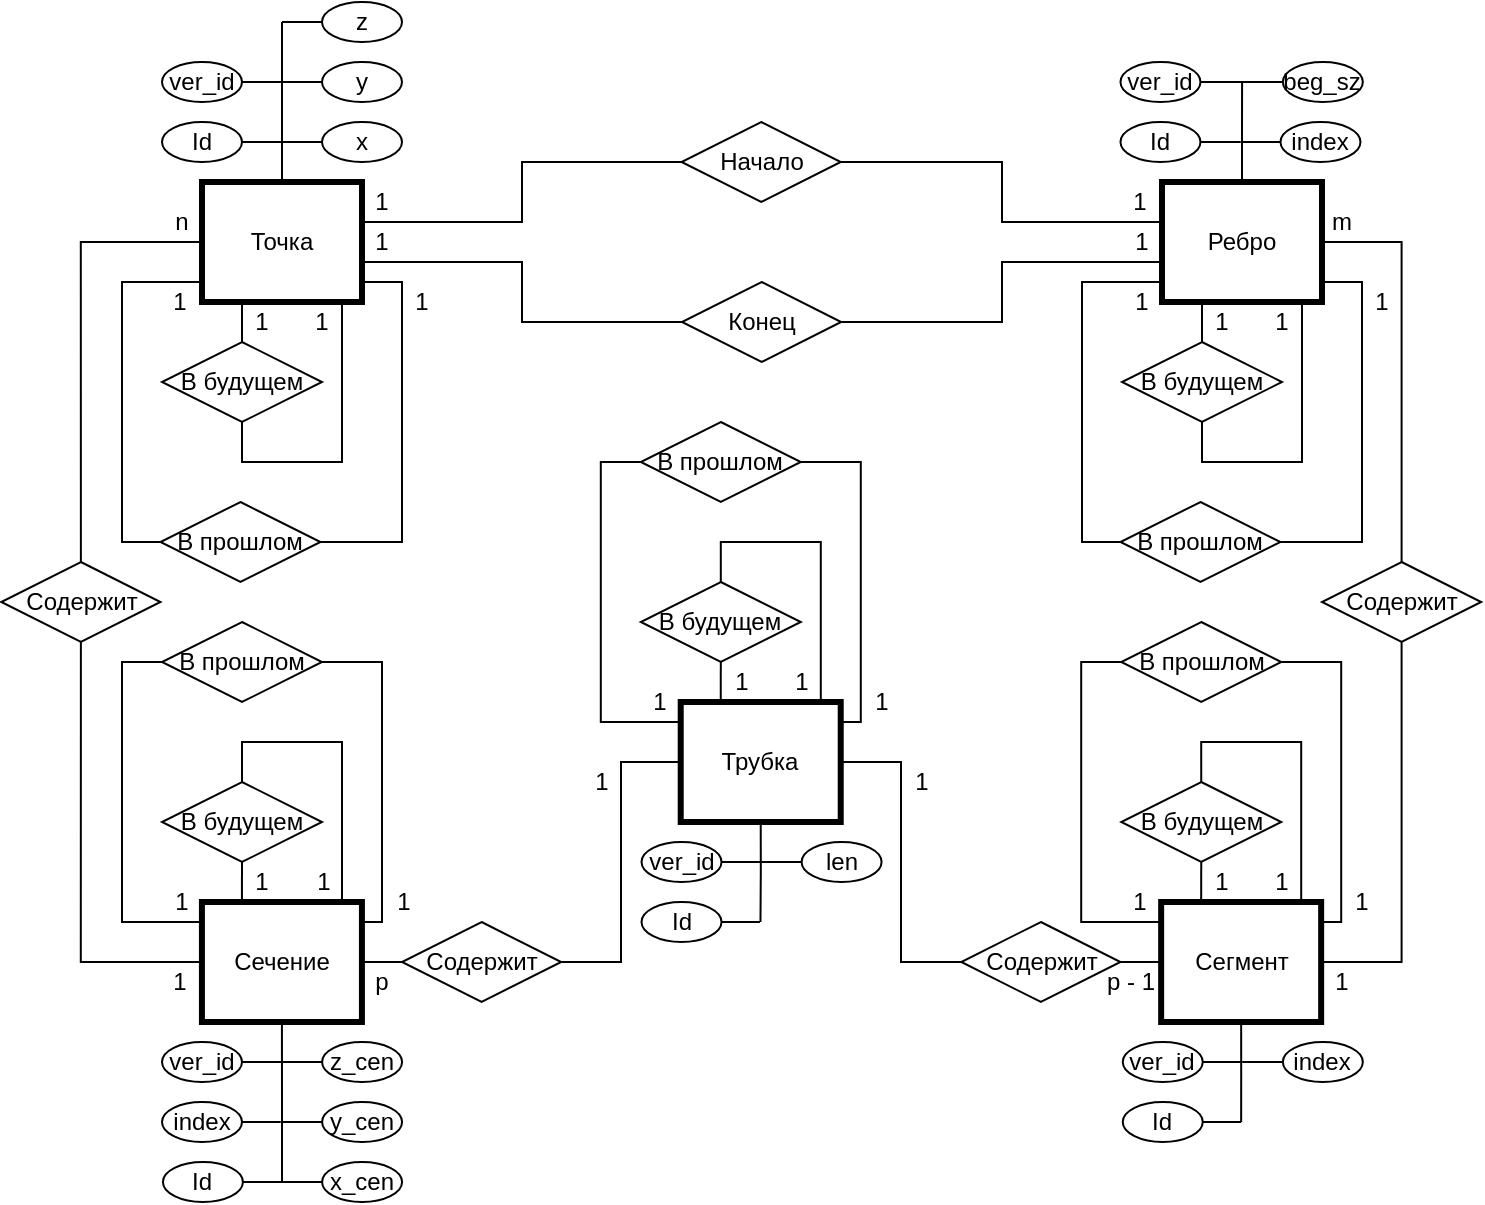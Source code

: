 <mxfile version="26.2.2">
  <diagram name="Страница — 1" id="y0ER_Tr1oXZwHe2rYPF_">
    <mxGraphModel dx="225" dy="169" grid="1" gridSize="10" guides="1" tooltips="1" connect="1" arrows="1" fold="1" page="1" pageScale="1" pageWidth="827" pageHeight="1169" math="0" shadow="0">
      <root>
        <mxCell id="0" />
        <mxCell id="1" parent="0" />
        <mxCell id="PB9eRc3K2WVdu8bXLjVY-24" style="edgeStyle=orthogonalEdgeStyle;rounded=0;orthogonalLoop=1;jettySize=auto;html=1;exitX=0.25;exitY=1;exitDx=0;exitDy=0;entryX=0.5;entryY=0;entryDx=0;entryDy=0;endArrow=none;startFill=0;" parent="1" source="huuZUkolGfKJN9umVDMc-1" target="PB9eRc3K2WVdu8bXLjVY-16" edge="1">
          <mxGeometry relative="1" as="geometry" />
        </mxCell>
        <mxCell id="PB9eRc3K2WVdu8bXLjVY-202" style="edgeStyle=orthogonalEdgeStyle;rounded=0;orthogonalLoop=1;jettySize=auto;html=1;exitX=0;exitY=0.5;exitDx=0;exitDy=0;entryX=0.5;entryY=0;entryDx=0;entryDy=0;endArrow=none;startFill=0;" parent="1" source="huuZUkolGfKJN9umVDMc-1" target="PB9eRc3K2WVdu8bXLjVY-200" edge="1">
          <mxGeometry relative="1" as="geometry" />
        </mxCell>
        <mxCell id="huuZUkolGfKJN9umVDMc-1" value="Точка" style="rounded=0;whiteSpace=wrap;html=1;strokeWidth=3;" parent="1" vertex="1">
          <mxGeometry x="160" y="280" width="80" height="60" as="geometry" />
        </mxCell>
        <mxCell id="PB9eRc3K2WVdu8bXLjVY-12" style="edgeStyle=orthogonalEdgeStyle;rounded=0;orthogonalLoop=1;jettySize=auto;html=1;exitX=1;exitY=0.5;exitDx=0;exitDy=0;endArrow=none;startFill=0;" parent="1" source="huuZUkolGfKJN9umVDMc-6" edge="1">
          <mxGeometry relative="1" as="geometry">
            <mxPoint x="200" y="260.13" as="targetPoint" />
          </mxGeometry>
        </mxCell>
        <mxCell id="huuZUkolGfKJN9umVDMc-6" value="Id" style="ellipse;whiteSpace=wrap;html=1;" parent="1" vertex="1">
          <mxGeometry x="140" y="250" width="40" height="20" as="geometry" />
        </mxCell>
        <mxCell id="PB9eRc3K2WVdu8bXLjVY-9" style="edgeStyle=orthogonalEdgeStyle;rounded=0;orthogonalLoop=1;jettySize=auto;html=1;exitX=0;exitY=0.5;exitDx=0;exitDy=0;endArrow=none;startFill=0;" parent="1" source="PB9eRc3K2WVdu8bXLjVY-1" edge="1">
          <mxGeometry relative="1" as="geometry">
            <mxPoint x="200" y="200.13" as="targetPoint" />
          </mxGeometry>
        </mxCell>
        <mxCell id="PB9eRc3K2WVdu8bXLjVY-1" value="z" style="ellipse;whiteSpace=wrap;html=1;" parent="1" vertex="1">
          <mxGeometry x="220" y="190" width="40" height="20" as="geometry" />
        </mxCell>
        <mxCell id="PB9eRc3K2WVdu8bXLjVY-10" style="edgeStyle=orthogonalEdgeStyle;rounded=0;orthogonalLoop=1;jettySize=auto;html=1;exitX=0;exitY=0.5;exitDx=0;exitDy=0;endArrow=none;startFill=0;" parent="1" source="PB9eRc3K2WVdu8bXLjVY-2" edge="1">
          <mxGeometry relative="1" as="geometry">
            <mxPoint x="200" y="230.13" as="targetPoint" />
          </mxGeometry>
        </mxCell>
        <mxCell id="PB9eRc3K2WVdu8bXLjVY-2" value="y" style="ellipse;whiteSpace=wrap;html=1;" parent="1" vertex="1">
          <mxGeometry x="220" y="220" width="40" height="20" as="geometry" />
        </mxCell>
        <mxCell id="PB9eRc3K2WVdu8bXLjVY-11" style="edgeStyle=orthogonalEdgeStyle;rounded=0;orthogonalLoop=1;jettySize=auto;html=1;exitX=0;exitY=0.5;exitDx=0;exitDy=0;endArrow=none;startFill=0;" parent="1" source="PB9eRc3K2WVdu8bXLjVY-3" edge="1">
          <mxGeometry relative="1" as="geometry">
            <mxPoint x="200" y="260.13" as="targetPoint" />
          </mxGeometry>
        </mxCell>
        <mxCell id="PB9eRc3K2WVdu8bXLjVY-3" value="x" style="ellipse;whiteSpace=wrap;html=1;" parent="1" vertex="1">
          <mxGeometry x="220" y="250" width="40" height="20" as="geometry" />
        </mxCell>
        <mxCell id="PB9eRc3K2WVdu8bXLjVY-13" style="edgeStyle=orthogonalEdgeStyle;rounded=0;orthogonalLoop=1;jettySize=auto;html=1;exitX=1;exitY=0.5;exitDx=0;exitDy=0;endArrow=none;startFill=0;" parent="1" source="PB9eRc3K2WVdu8bXLjVY-7" edge="1">
          <mxGeometry relative="1" as="geometry">
            <mxPoint x="200" y="230.13" as="targetPoint" />
          </mxGeometry>
        </mxCell>
        <mxCell id="PB9eRc3K2WVdu8bXLjVY-7" value="ver_id" style="ellipse;whiteSpace=wrap;html=1;" parent="1" vertex="1">
          <mxGeometry x="140" y="220" width="40" height="20" as="geometry" />
        </mxCell>
        <mxCell id="PB9eRc3K2WVdu8bXLjVY-8" value="" style="endArrow=none;html=1;rounded=0;exitX=0.5;exitY=0;exitDx=0;exitDy=0;" parent="1" source="huuZUkolGfKJN9umVDMc-1" edge="1">
          <mxGeometry width="50" height="50" relative="1" as="geometry">
            <mxPoint x="250" y="300" as="sourcePoint" />
            <mxPoint x="200" y="200" as="targetPoint" />
          </mxGeometry>
        </mxCell>
        <mxCell id="PB9eRc3K2WVdu8bXLjVY-16" value="В будущем" style="rhombus;whiteSpace=wrap;html=1;" parent="1" vertex="1">
          <mxGeometry x="140" y="360" width="80" height="40" as="geometry" />
        </mxCell>
        <mxCell id="PB9eRc3K2WVdu8bXLjVY-25" style="edgeStyle=orthogonalEdgeStyle;rounded=0;orthogonalLoop=1;jettySize=auto;html=1;exitX=0.5;exitY=1;exitDx=0;exitDy=0;endArrow=none;startFill=0;" parent="1" source="PB9eRc3K2WVdu8bXLjVY-16" edge="1">
          <mxGeometry relative="1" as="geometry">
            <mxPoint x="230" y="340" as="targetPoint" />
            <Array as="points">
              <mxPoint x="180" y="420" />
              <mxPoint x="230" y="420" />
              <mxPoint x="230" y="340" />
              <mxPoint x="229" y="340" />
            </Array>
          </mxGeometry>
        </mxCell>
        <mxCell id="PB9eRc3K2WVdu8bXLjVY-45" style="edgeStyle=orthogonalEdgeStyle;rounded=0;orthogonalLoop=1;jettySize=auto;html=1;exitX=0;exitY=0.5;exitDx=0;exitDy=0;entryX=0;entryY=0.75;entryDx=0;entryDy=0;endArrow=none;startFill=0;" parent="1" source="PB9eRc3K2WVdu8bXLjVY-41" target="huuZUkolGfKJN9umVDMc-1" edge="1">
          <mxGeometry relative="1" as="geometry">
            <Array as="points">
              <mxPoint x="120" y="460" />
              <mxPoint x="120" y="330" />
              <mxPoint x="160" y="330" />
            </Array>
          </mxGeometry>
        </mxCell>
        <mxCell id="PB9eRc3K2WVdu8bXLjVY-46" style="edgeStyle=orthogonalEdgeStyle;rounded=0;orthogonalLoop=1;jettySize=auto;html=1;exitX=1;exitY=0.5;exitDx=0;exitDy=0;entryX=1;entryY=0.75;entryDx=0;entryDy=0;endArrow=none;startFill=0;" parent="1" source="PB9eRc3K2WVdu8bXLjVY-41" target="huuZUkolGfKJN9umVDMc-1" edge="1">
          <mxGeometry relative="1" as="geometry">
            <Array as="points">
              <mxPoint x="260" y="460" />
              <mxPoint x="260" y="330" />
              <mxPoint x="240" y="330" />
            </Array>
          </mxGeometry>
        </mxCell>
        <mxCell id="PB9eRc3K2WVdu8bXLjVY-41" value="В прошлом" style="rhombus;whiteSpace=wrap;html=1;" parent="1" vertex="1">
          <mxGeometry x="139.24" y="440" width="80" height="40" as="geometry" />
        </mxCell>
        <mxCell id="PB9eRc3K2WVdu8bXLjVY-126" style="edgeStyle=orthogonalEdgeStyle;rounded=0;orthogonalLoop=1;jettySize=auto;html=1;exitX=0.25;exitY=1;exitDx=0;exitDy=0;entryX=0.5;entryY=0;entryDx=0;entryDy=0;endArrow=none;startFill=0;" parent="1" source="PB9eRc3K2WVdu8bXLjVY-127" target="PB9eRc3K2WVdu8bXLjVY-128" edge="1">
          <mxGeometry relative="1" as="geometry" />
        </mxCell>
        <mxCell id="PB9eRc3K2WVdu8bXLjVY-198" style="edgeStyle=orthogonalEdgeStyle;rounded=0;orthogonalLoop=1;jettySize=auto;html=1;exitX=1;exitY=0.5;exitDx=0;exitDy=0;entryX=0.5;entryY=0;entryDx=0;entryDy=0;endArrow=none;startFill=0;" parent="1" source="PB9eRc3K2WVdu8bXLjVY-127" target="PB9eRc3K2WVdu8bXLjVY-197" edge="1">
          <mxGeometry relative="1" as="geometry" />
        </mxCell>
        <mxCell id="PB9eRc3K2WVdu8bXLjVY-320" style="edgeStyle=orthogonalEdgeStyle;rounded=0;orthogonalLoop=1;jettySize=auto;html=1;exitX=0.5;exitY=0;exitDx=0;exitDy=0;endArrow=none;startFill=0;" parent="1" source="PB9eRc3K2WVdu8bXLjVY-127" edge="1">
          <mxGeometry relative="1" as="geometry">
            <mxPoint x="680.042" y="230" as="targetPoint" />
          </mxGeometry>
        </mxCell>
        <mxCell id="PB9eRc3K2WVdu8bXLjVY-127" value="Ребро" style="rounded=0;whiteSpace=wrap;html=1;strokeWidth=3;" parent="1" vertex="1">
          <mxGeometry x="640" y="280" width="80" height="60" as="geometry" />
        </mxCell>
        <mxCell id="PB9eRc3K2WVdu8bXLjVY-128" value="В будущем" style="rhombus;whiteSpace=wrap;html=1;" parent="1" vertex="1">
          <mxGeometry x="620" y="360" width="80" height="40" as="geometry" />
        </mxCell>
        <mxCell id="PB9eRc3K2WVdu8bXLjVY-129" style="edgeStyle=orthogonalEdgeStyle;rounded=0;orthogonalLoop=1;jettySize=auto;html=1;exitX=0.5;exitY=1;exitDx=0;exitDy=0;endArrow=none;startFill=0;" parent="1" source="PB9eRc3K2WVdu8bXLjVY-128" edge="1">
          <mxGeometry relative="1" as="geometry">
            <mxPoint x="710" y="340" as="targetPoint" />
            <Array as="points">
              <mxPoint x="660" y="420" />
              <mxPoint x="710" y="420" />
              <mxPoint x="710" y="340" />
              <mxPoint x="709" y="340" />
            </Array>
          </mxGeometry>
        </mxCell>
        <mxCell id="PB9eRc3K2WVdu8bXLjVY-130" style="edgeStyle=orthogonalEdgeStyle;rounded=0;orthogonalLoop=1;jettySize=auto;html=1;exitX=0;exitY=0.5;exitDx=0;exitDy=0;entryX=0;entryY=0.75;entryDx=0;entryDy=0;endArrow=none;startFill=0;" parent="1" source="PB9eRc3K2WVdu8bXLjVY-132" target="PB9eRc3K2WVdu8bXLjVY-127" edge="1">
          <mxGeometry relative="1" as="geometry">
            <Array as="points">
              <mxPoint x="600" y="460" />
              <mxPoint x="600" y="330" />
              <mxPoint x="640" y="330" />
            </Array>
          </mxGeometry>
        </mxCell>
        <mxCell id="PB9eRc3K2WVdu8bXLjVY-131" style="edgeStyle=orthogonalEdgeStyle;rounded=0;orthogonalLoop=1;jettySize=auto;html=1;exitX=1;exitY=0.5;exitDx=0;exitDy=0;entryX=1;entryY=0.75;entryDx=0;entryDy=0;endArrow=none;startFill=0;" parent="1" source="PB9eRc3K2WVdu8bXLjVY-132" target="PB9eRc3K2WVdu8bXLjVY-127" edge="1">
          <mxGeometry relative="1" as="geometry">
            <Array as="points">
              <mxPoint x="740" y="460" />
              <mxPoint x="740" y="330" />
              <mxPoint x="720" y="330" />
            </Array>
          </mxGeometry>
        </mxCell>
        <mxCell id="PB9eRc3K2WVdu8bXLjVY-132" value="В прошлом" style="rhombus;whiteSpace=wrap;html=1;" parent="1" vertex="1">
          <mxGeometry x="619.24" y="440" width="80" height="40" as="geometry" />
        </mxCell>
        <mxCell id="PB9eRc3K2WVdu8bXLjVY-133" value="Начало" style="rhombus;whiteSpace=wrap;html=1;" parent="1" vertex="1">
          <mxGeometry x="399.78" y="250" width="79.6" height="40" as="geometry" />
        </mxCell>
        <mxCell id="PB9eRc3K2WVdu8bXLjVY-191" style="edgeStyle=orthogonalEdgeStyle;rounded=0;orthogonalLoop=1;jettySize=auto;html=1;exitX=1;exitY=0.5;exitDx=0;exitDy=0;entryX=0;entryY=0.5;entryDx=0;entryDy=0;endArrow=none;startFill=0;" parent="1" source="PB9eRc3K2WVdu8bXLjVY-142" target="PB9eRc3K2WVdu8bXLjVY-189" edge="1">
          <mxGeometry relative="1" as="geometry" />
        </mxCell>
        <mxCell id="PB9eRc3K2WVdu8bXLjVY-201" style="edgeStyle=orthogonalEdgeStyle;rounded=0;orthogonalLoop=1;jettySize=auto;html=1;exitX=0;exitY=0.5;exitDx=0;exitDy=0;entryX=0.5;entryY=1;entryDx=0;entryDy=0;endArrow=none;startFill=0;" parent="1" source="PB9eRc3K2WVdu8bXLjVY-142" target="PB9eRc3K2WVdu8bXLjVY-200" edge="1">
          <mxGeometry relative="1" as="geometry" />
        </mxCell>
        <mxCell id="PB9eRc3K2WVdu8bXLjVY-247" style="edgeStyle=orthogonalEdgeStyle;rounded=0;orthogonalLoop=1;jettySize=auto;html=1;exitX=0.5;exitY=1;exitDx=0;exitDy=0;endArrow=none;startFill=0;" parent="1" source="PB9eRc3K2WVdu8bXLjVY-142" edge="1">
          <mxGeometry relative="1" as="geometry">
            <mxPoint x="200" y="780" as="targetPoint" />
          </mxGeometry>
        </mxCell>
        <mxCell id="PB9eRc3K2WVdu8bXLjVY-142" value="Сечение" style="rounded=0;whiteSpace=wrap;html=1;strokeWidth=3;" parent="1" vertex="1">
          <mxGeometry x="159.96" y="640" width="80" height="60" as="geometry" />
        </mxCell>
        <mxCell id="PB9eRc3K2WVdu8bXLjVY-167" style="edgeStyle=orthogonalEdgeStyle;rounded=0;orthogonalLoop=1;jettySize=auto;html=1;exitX=0.5;exitY=1;exitDx=0;exitDy=0;entryX=0.25;entryY=0;entryDx=0;entryDy=0;endArrow=none;startFill=0;" parent="1" source="PB9eRc3K2WVdu8bXLjVY-143" target="PB9eRc3K2WVdu8bXLjVY-142" edge="1">
          <mxGeometry relative="1" as="geometry" />
        </mxCell>
        <mxCell id="PB9eRc3K2WVdu8bXLjVY-143" value="В будущем" style="rhombus;whiteSpace=wrap;html=1;" parent="1" vertex="1">
          <mxGeometry x="140" y="580" width="80" height="40" as="geometry" />
        </mxCell>
        <mxCell id="PB9eRc3K2WVdu8bXLjVY-170" style="edgeStyle=orthogonalEdgeStyle;rounded=0;orthogonalLoop=1;jettySize=auto;html=1;exitX=1;exitY=0.5;exitDx=0;exitDy=0;endArrow=none;startFill=0;" parent="1" source="PB9eRc3K2WVdu8bXLjVY-147" edge="1">
          <mxGeometry relative="1" as="geometry">
            <mxPoint x="240" y="650" as="targetPoint" />
            <Array as="points">
              <mxPoint x="250" y="520" />
              <mxPoint x="250" y="650" />
            </Array>
          </mxGeometry>
        </mxCell>
        <mxCell id="PB9eRc3K2WVdu8bXLjVY-147" value="В прошлом" style="rhombus;whiteSpace=wrap;html=1;" parent="1" vertex="1">
          <mxGeometry x="140.0" y="500" width="80" height="40" as="geometry" />
        </mxCell>
        <mxCell id="PB9eRc3K2WVdu8bXLjVY-168" style="edgeStyle=orthogonalEdgeStyle;rounded=0;orthogonalLoop=1;jettySize=auto;html=1;exitX=0.5;exitY=0;exitDx=0;exitDy=0;entryX=0.893;entryY=-0.004;entryDx=0;entryDy=0;entryPerimeter=0;endArrow=none;startFill=0;" parent="1" source="PB9eRc3K2WVdu8bXLjVY-143" target="PB9eRc3K2WVdu8bXLjVY-142" edge="1">
          <mxGeometry relative="1" as="geometry">
            <Array as="points">
              <mxPoint x="180" y="560" />
              <mxPoint x="230" y="560" />
              <mxPoint x="230" y="640" />
              <mxPoint x="231" y="640" />
            </Array>
          </mxGeometry>
        </mxCell>
        <mxCell id="PB9eRc3K2WVdu8bXLjVY-169" style="edgeStyle=orthogonalEdgeStyle;rounded=0;orthogonalLoop=1;jettySize=auto;html=1;exitX=0;exitY=0.5;exitDx=0;exitDy=0;entryX=-0.006;entryY=0.137;entryDx=0;entryDy=0;entryPerimeter=0;endArrow=none;startFill=0;" parent="1" source="PB9eRc3K2WVdu8bXLjVY-147" target="PB9eRc3K2WVdu8bXLjVY-142" edge="1">
          <mxGeometry relative="1" as="geometry">
            <Array as="points">
              <mxPoint x="120" y="520" />
              <mxPoint x="120" y="650" />
              <mxPoint x="159" y="650" />
            </Array>
          </mxGeometry>
        </mxCell>
        <mxCell id="PB9eRc3K2WVdu8bXLjVY-193" style="edgeStyle=orthogonalEdgeStyle;rounded=0;orthogonalLoop=1;jettySize=auto;html=1;exitX=1;exitY=0.5;exitDx=0;exitDy=0;entryX=0;entryY=0.5;entryDx=0;entryDy=0;endArrow=none;startFill=0;" parent="1" source="PB9eRc3K2WVdu8bXLjVY-172" target="PB9eRc3K2WVdu8bXLjVY-190" edge="1">
          <mxGeometry relative="1" as="geometry" />
        </mxCell>
        <mxCell id="PB9eRc3K2WVdu8bXLjVY-317" style="edgeStyle=orthogonalEdgeStyle;rounded=0;orthogonalLoop=1;jettySize=auto;html=1;exitX=0.5;exitY=1;exitDx=0;exitDy=0;endArrow=none;startFill=0;" parent="1" source="PB9eRc3K2WVdu8bXLjVY-172" edge="1">
          <mxGeometry relative="1" as="geometry">
            <mxPoint x="439.241" y="650.0" as="targetPoint" />
          </mxGeometry>
        </mxCell>
        <mxCell id="PB9eRc3K2WVdu8bXLjVY-172" value="Трубка" style="rounded=0;whiteSpace=wrap;html=1;strokeWidth=3;" parent="1" vertex="1">
          <mxGeometry x="399.36" y="540" width="80" height="60" as="geometry" />
        </mxCell>
        <mxCell id="PB9eRc3K2WVdu8bXLjVY-173" style="edgeStyle=orthogonalEdgeStyle;rounded=0;orthogonalLoop=1;jettySize=auto;html=1;exitX=0.5;exitY=1;exitDx=0;exitDy=0;entryX=0.25;entryY=0;entryDx=0;entryDy=0;endArrow=none;startFill=0;" parent="1" source="PB9eRc3K2WVdu8bXLjVY-174" target="PB9eRc3K2WVdu8bXLjVY-172" edge="1">
          <mxGeometry relative="1" as="geometry" />
        </mxCell>
        <mxCell id="PB9eRc3K2WVdu8bXLjVY-174" value="В будущем" style="rhombus;whiteSpace=wrap;html=1;" parent="1" vertex="1">
          <mxGeometry x="379.4" y="480" width="80" height="40" as="geometry" />
        </mxCell>
        <mxCell id="PB9eRc3K2WVdu8bXLjVY-175" style="edgeStyle=orthogonalEdgeStyle;rounded=0;orthogonalLoop=1;jettySize=auto;html=1;exitX=1;exitY=0.5;exitDx=0;exitDy=0;endArrow=none;startFill=0;" parent="1" source="PB9eRc3K2WVdu8bXLjVY-176" edge="1">
          <mxGeometry relative="1" as="geometry">
            <mxPoint x="479.4" y="550" as="targetPoint" />
            <Array as="points">
              <mxPoint x="489.4" y="420" />
              <mxPoint x="489.4" y="550" />
            </Array>
          </mxGeometry>
        </mxCell>
        <mxCell id="PB9eRc3K2WVdu8bXLjVY-176" value="В прошлом" style="rhombus;whiteSpace=wrap;html=1;" parent="1" vertex="1">
          <mxGeometry x="379.4" y="400" width="80" height="40" as="geometry" />
        </mxCell>
        <mxCell id="PB9eRc3K2WVdu8bXLjVY-177" style="edgeStyle=orthogonalEdgeStyle;rounded=0;orthogonalLoop=1;jettySize=auto;html=1;exitX=0.5;exitY=0;exitDx=0;exitDy=0;entryX=0.893;entryY=-0.004;entryDx=0;entryDy=0;entryPerimeter=0;endArrow=none;startFill=0;" parent="1" source="PB9eRc3K2WVdu8bXLjVY-174" target="PB9eRc3K2WVdu8bXLjVY-172" edge="1">
          <mxGeometry relative="1" as="geometry">
            <Array as="points">
              <mxPoint x="419.4" y="460" />
              <mxPoint x="469.4" y="460" />
              <mxPoint x="469.4" y="540" />
              <mxPoint x="470.4" y="540" />
            </Array>
          </mxGeometry>
        </mxCell>
        <mxCell id="PB9eRc3K2WVdu8bXLjVY-178" style="edgeStyle=orthogonalEdgeStyle;rounded=0;orthogonalLoop=1;jettySize=auto;html=1;exitX=0;exitY=0.5;exitDx=0;exitDy=0;entryX=-0.006;entryY=0.137;entryDx=0;entryDy=0;entryPerimeter=0;endArrow=none;startFill=0;" parent="1" source="PB9eRc3K2WVdu8bXLjVY-176" target="PB9eRc3K2WVdu8bXLjVY-172" edge="1">
          <mxGeometry relative="1" as="geometry">
            <Array as="points">
              <mxPoint x="359.4" y="420" />
              <mxPoint x="359.4" y="550" />
              <mxPoint x="398.4" y="550" />
            </Array>
          </mxGeometry>
        </mxCell>
        <mxCell id="PB9eRc3K2WVdu8bXLjVY-316" style="edgeStyle=orthogonalEdgeStyle;rounded=0;orthogonalLoop=1;jettySize=auto;html=1;exitX=0.5;exitY=1;exitDx=0;exitDy=0;endArrow=none;startFill=0;" parent="1" source="PB9eRc3K2WVdu8bXLjVY-179" edge="1">
          <mxGeometry relative="1" as="geometry">
            <mxPoint x="679.571" y="750" as="targetPoint" />
          </mxGeometry>
        </mxCell>
        <mxCell id="PB9eRc3K2WVdu8bXLjVY-179" value="Сегмент" style="rounded=0;whiteSpace=wrap;html=1;strokeWidth=3;" parent="1" vertex="1">
          <mxGeometry x="639.58" y="640" width="80" height="60" as="geometry" />
        </mxCell>
        <mxCell id="PB9eRc3K2WVdu8bXLjVY-180" style="edgeStyle=orthogonalEdgeStyle;rounded=0;orthogonalLoop=1;jettySize=auto;html=1;exitX=0.5;exitY=1;exitDx=0;exitDy=0;entryX=0.25;entryY=0;entryDx=0;entryDy=0;endArrow=none;startFill=0;" parent="1" source="PB9eRc3K2WVdu8bXLjVY-181" target="PB9eRc3K2WVdu8bXLjVY-179" edge="1">
          <mxGeometry relative="1" as="geometry" />
        </mxCell>
        <mxCell id="PB9eRc3K2WVdu8bXLjVY-181" value="В будущем" style="rhombus;whiteSpace=wrap;html=1;" parent="1" vertex="1">
          <mxGeometry x="619.62" y="580" width="80" height="40" as="geometry" />
        </mxCell>
        <mxCell id="PB9eRc3K2WVdu8bXLjVY-182" style="edgeStyle=orthogonalEdgeStyle;rounded=0;orthogonalLoop=1;jettySize=auto;html=1;exitX=1;exitY=0.5;exitDx=0;exitDy=0;endArrow=none;startFill=0;" parent="1" source="PB9eRc3K2WVdu8bXLjVY-183" edge="1">
          <mxGeometry relative="1" as="geometry">
            <mxPoint x="719.62" y="650" as="targetPoint" />
            <Array as="points">
              <mxPoint x="729.62" y="520" />
              <mxPoint x="729.62" y="650" />
            </Array>
          </mxGeometry>
        </mxCell>
        <mxCell id="PB9eRc3K2WVdu8bXLjVY-183" value="В прошлом" style="rhombus;whiteSpace=wrap;html=1;" parent="1" vertex="1">
          <mxGeometry x="619.62" y="500" width="80" height="40" as="geometry" />
        </mxCell>
        <mxCell id="PB9eRc3K2WVdu8bXLjVY-184" style="edgeStyle=orthogonalEdgeStyle;rounded=0;orthogonalLoop=1;jettySize=auto;html=1;exitX=0.5;exitY=0;exitDx=0;exitDy=0;entryX=0.893;entryY=-0.004;entryDx=0;entryDy=0;entryPerimeter=0;endArrow=none;startFill=0;" parent="1" source="PB9eRc3K2WVdu8bXLjVY-181" target="PB9eRc3K2WVdu8bXLjVY-179" edge="1">
          <mxGeometry relative="1" as="geometry">
            <Array as="points">
              <mxPoint x="659.62" y="560" />
              <mxPoint x="709.62" y="560" />
              <mxPoint x="709.62" y="640" />
              <mxPoint x="710.62" y="640" />
            </Array>
          </mxGeometry>
        </mxCell>
        <mxCell id="PB9eRc3K2WVdu8bXLjVY-185" style="edgeStyle=orthogonalEdgeStyle;rounded=0;orthogonalLoop=1;jettySize=auto;html=1;exitX=0;exitY=0.5;exitDx=0;exitDy=0;entryX=-0.006;entryY=0.137;entryDx=0;entryDy=0;entryPerimeter=0;endArrow=none;startFill=0;" parent="1" source="PB9eRc3K2WVdu8bXLjVY-183" target="PB9eRc3K2WVdu8bXLjVY-179" edge="1">
          <mxGeometry relative="1" as="geometry">
            <Array as="points">
              <mxPoint x="599.62" y="520" />
              <mxPoint x="599.62" y="650" />
              <mxPoint x="638.62" y="650" />
            </Array>
          </mxGeometry>
        </mxCell>
        <mxCell id="PB9eRc3K2WVdu8bXLjVY-192" style="edgeStyle=orthogonalEdgeStyle;rounded=0;orthogonalLoop=1;jettySize=auto;html=1;exitX=1;exitY=0.5;exitDx=0;exitDy=0;entryX=0;entryY=0.5;entryDx=0;entryDy=0;endArrow=none;startFill=0;" parent="1" source="PB9eRc3K2WVdu8bXLjVY-189" target="PB9eRc3K2WVdu8bXLjVY-172" edge="1">
          <mxGeometry relative="1" as="geometry">
            <mxPoint x="359.62" y="530" as="sourcePoint" />
          </mxGeometry>
        </mxCell>
        <mxCell id="PB9eRc3K2WVdu8bXLjVY-189" value="Содержит" style="rhombus;whiteSpace=wrap;html=1;" parent="1" vertex="1">
          <mxGeometry x="260" y="650" width="79.6" height="40" as="geometry" />
        </mxCell>
        <mxCell id="PB9eRc3K2WVdu8bXLjVY-194" style="edgeStyle=orthogonalEdgeStyle;rounded=0;orthogonalLoop=1;jettySize=auto;html=1;exitX=1;exitY=0.5;exitDx=0;exitDy=0;entryX=0;entryY=0.5;entryDx=0;entryDy=0;endArrow=none;startFill=0;" parent="1" source="PB9eRc3K2WVdu8bXLjVY-190" target="PB9eRc3K2WVdu8bXLjVY-179" edge="1">
          <mxGeometry relative="1" as="geometry" />
        </mxCell>
        <mxCell id="PB9eRc3K2WVdu8bXLjVY-190" value="Содержит" style="rhombus;whiteSpace=wrap;html=1;" parent="1" vertex="1">
          <mxGeometry x="539.64" y="650" width="79.6" height="40" as="geometry" />
        </mxCell>
        <mxCell id="PB9eRc3K2WVdu8bXLjVY-199" style="edgeStyle=orthogonalEdgeStyle;rounded=0;orthogonalLoop=1;jettySize=auto;html=1;exitX=0.5;exitY=1;exitDx=0;exitDy=0;entryX=1;entryY=0.5;entryDx=0;entryDy=0;endArrow=none;startFill=0;" parent="1" source="PB9eRc3K2WVdu8bXLjVY-197" target="PB9eRc3K2WVdu8bXLjVY-179" edge="1">
          <mxGeometry relative="1" as="geometry" />
        </mxCell>
        <mxCell id="PB9eRc3K2WVdu8bXLjVY-197" value="Содержит" style="rhombus;whiteSpace=wrap;html=1;" parent="1" vertex="1">
          <mxGeometry x="720" y="470" width="79.6" height="40" as="geometry" />
        </mxCell>
        <mxCell id="PB9eRc3K2WVdu8bXLjVY-200" value="Содержит" style="rhombus;whiteSpace=wrap;html=1;" parent="1" vertex="1">
          <mxGeometry x="59.64" y="470" width="79.6" height="40" as="geometry" />
        </mxCell>
        <mxCell id="PB9eRc3K2WVdu8bXLjVY-203" value="1" style="text;html=1;align=center;verticalAlign=middle;whiteSpace=wrap;rounded=0;" parent="1" vertex="1">
          <mxGeometry x="619.24" y="280" width="20.04" height="20" as="geometry" />
        </mxCell>
        <mxCell id="PB9eRc3K2WVdu8bXLjVY-204" value="1" style="text;html=1;align=center;verticalAlign=middle;whiteSpace=wrap;rounded=0;" parent="1" vertex="1">
          <mxGeometry x="719.58" y="670" width="20.04" height="20" as="geometry" />
        </mxCell>
        <mxCell id="PB9eRc3K2WVdu8bXLjVY-206" value="1" style="text;html=1;align=center;verticalAlign=middle;whiteSpace=wrap;rounded=0;" parent="1" vertex="1">
          <mxGeometry x="510" y="570" width="20.04" height="20" as="geometry" />
        </mxCell>
        <mxCell id="PB9eRc3K2WVdu8bXLjVY-207" value="1" style="text;html=1;align=center;verticalAlign=middle;whiteSpace=wrap;rounded=0;" parent="1" vertex="1">
          <mxGeometry x="350" y="570" width="20.04" height="20" as="geometry" />
        </mxCell>
        <mxCell id="PB9eRc3K2WVdu8bXLjVY-208" value="1" style="text;html=1;align=center;verticalAlign=middle;whiteSpace=wrap;rounded=0;" parent="1" vertex="1">
          <mxGeometry x="139.24" y="670" width="20.04" height="20" as="geometry" />
        </mxCell>
        <mxCell id="PB9eRc3K2WVdu8bXLjVY-211" value="n" style="text;html=1;align=center;verticalAlign=middle;whiteSpace=wrap;rounded=0;" parent="1" vertex="1">
          <mxGeometry x="140" y="290" width="20.04" height="20" as="geometry" />
        </mxCell>
        <mxCell id="PB9eRc3K2WVdu8bXLjVY-212" value="m" style="text;html=1;align=center;verticalAlign=middle;whiteSpace=wrap;rounded=0;" parent="1" vertex="1">
          <mxGeometry x="719.58" y="290" width="20.04" height="20" as="geometry" />
        </mxCell>
        <mxCell id="PB9eRc3K2WVdu8bXLjVY-213" value="p - 1" style="text;html=1;align=center;verticalAlign=middle;whiteSpace=wrap;rounded=0;" parent="1" vertex="1">
          <mxGeometry x="610" y="670" width="29.28" height="20" as="geometry" />
        </mxCell>
        <mxCell id="PB9eRc3K2WVdu8bXLjVY-214" value="p" style="text;html=1;align=center;verticalAlign=middle;whiteSpace=wrap;rounded=0;" parent="1" vertex="1">
          <mxGeometry x="240" y="670" width="20.04" height="20" as="geometry" />
        </mxCell>
        <mxCell id="PB9eRc3K2WVdu8bXLjVY-215" style="edgeStyle=orthogonalEdgeStyle;rounded=0;orthogonalLoop=1;jettySize=auto;html=1;exitX=1;exitY=0.5;exitDx=0;exitDy=0;endArrow=none;startFill=0;" parent="1" source="PB9eRc3K2WVdu8bXLjVY-216" edge="1">
          <mxGeometry relative="1" as="geometry">
            <mxPoint x="679.24" y="260.13" as="targetPoint" />
          </mxGeometry>
        </mxCell>
        <mxCell id="PB9eRc3K2WVdu8bXLjVY-216" value="Id" style="ellipse;whiteSpace=wrap;html=1;" parent="1" vertex="1">
          <mxGeometry x="619.24" y="250" width="40" height="20" as="geometry" />
        </mxCell>
        <mxCell id="PB9eRc3K2WVdu8bXLjVY-221" style="edgeStyle=orthogonalEdgeStyle;rounded=0;orthogonalLoop=1;jettySize=auto;html=1;exitX=0;exitY=0.5;exitDx=0;exitDy=0;endArrow=none;startFill=0;" parent="1" source="PB9eRc3K2WVdu8bXLjVY-222" edge="1">
          <mxGeometry relative="1" as="geometry">
            <mxPoint x="679.24" y="260.13" as="targetPoint" />
          </mxGeometry>
        </mxCell>
        <mxCell id="PB9eRc3K2WVdu8bXLjVY-222" value="index" style="ellipse;whiteSpace=wrap;html=1;" parent="1" vertex="1">
          <mxGeometry x="699.24" y="250" width="40" height="20" as="geometry" />
        </mxCell>
        <mxCell id="PB9eRc3K2WVdu8bXLjVY-223" style="edgeStyle=orthogonalEdgeStyle;rounded=0;orthogonalLoop=1;jettySize=auto;html=1;exitX=1;exitY=0.5;exitDx=0;exitDy=0;endArrow=none;startFill=0;" parent="1" source="PB9eRc3K2WVdu8bXLjVY-224" edge="1">
          <mxGeometry relative="1" as="geometry">
            <mxPoint x="680" y="230" as="targetPoint" />
          </mxGeometry>
        </mxCell>
        <mxCell id="PB9eRc3K2WVdu8bXLjVY-224" value="ver_id" style="ellipse;whiteSpace=wrap;html=1;" parent="1" vertex="1">
          <mxGeometry x="619.24" y="220" width="40" height="20" as="geometry" />
        </mxCell>
        <mxCell id="PB9eRc3K2WVdu8bXLjVY-226" style="edgeStyle=orthogonalEdgeStyle;rounded=0;orthogonalLoop=1;jettySize=auto;html=1;exitX=1;exitY=0.5;exitDx=0;exitDy=0;entryX=-0.001;entryY=0.168;entryDx=0;entryDy=0;entryPerimeter=0;endArrow=none;startFill=0;" parent="1" source="PB9eRc3K2WVdu8bXLjVY-133" target="PB9eRc3K2WVdu8bXLjVY-127" edge="1">
          <mxGeometry relative="1" as="geometry">
            <Array as="points">
              <mxPoint x="560" y="270" />
              <mxPoint x="560" y="300" />
              <mxPoint x="640" y="300" />
            </Array>
          </mxGeometry>
        </mxCell>
        <mxCell id="PB9eRc3K2WVdu8bXLjVY-227" style="edgeStyle=orthogonalEdgeStyle;rounded=0;orthogonalLoop=1;jettySize=auto;html=1;exitX=0;exitY=0.5;exitDx=0;exitDy=0;entryX=0.998;entryY=0.171;entryDx=0;entryDy=0;entryPerimeter=0;endArrow=none;startFill=0;" parent="1" source="PB9eRc3K2WVdu8bXLjVY-133" target="huuZUkolGfKJN9umVDMc-1" edge="1">
          <mxGeometry relative="1" as="geometry">
            <Array as="points">
              <mxPoint x="320" y="270" />
              <mxPoint x="320" y="300" />
              <mxPoint x="240" y="300" />
            </Array>
          </mxGeometry>
        </mxCell>
        <mxCell id="PB9eRc3K2WVdu8bXLjVY-230" style="edgeStyle=orthogonalEdgeStyle;rounded=0;orthogonalLoop=1;jettySize=auto;html=1;exitX=0;exitY=0.5;exitDx=0;exitDy=0;endArrow=none;startFill=0;" parent="1" source="PB9eRc3K2WVdu8bXLjVY-229" edge="1">
          <mxGeometry relative="1" as="geometry">
            <mxPoint x="240.0" y="320" as="targetPoint" />
            <Array as="points">
              <mxPoint x="320" y="350" />
              <mxPoint x="320" y="320" />
            </Array>
          </mxGeometry>
        </mxCell>
        <mxCell id="PB9eRc3K2WVdu8bXLjVY-231" style="edgeStyle=orthogonalEdgeStyle;rounded=0;orthogonalLoop=1;jettySize=auto;html=1;exitX=1;exitY=0.5;exitDx=0;exitDy=0;endArrow=none;startFill=0;" parent="1" source="PB9eRc3K2WVdu8bXLjVY-229" edge="1">
          <mxGeometry relative="1" as="geometry">
            <mxPoint x="640" y="320" as="targetPoint" />
            <Array as="points">
              <mxPoint x="560" y="350" />
              <mxPoint x="560" y="320" />
            </Array>
          </mxGeometry>
        </mxCell>
        <mxCell id="PB9eRc3K2WVdu8bXLjVY-229" value="Конец" style="rhombus;whiteSpace=wrap;html=1;" parent="1" vertex="1">
          <mxGeometry x="399.98" y="330" width="79.6" height="40" as="geometry" />
        </mxCell>
        <mxCell id="PB9eRc3K2WVdu8bXLjVY-232" value="1" style="text;html=1;align=center;verticalAlign=middle;whiteSpace=wrap;rounded=0;" parent="1" vertex="1">
          <mxGeometry x="620" y="300" width="20.04" height="20" as="geometry" />
        </mxCell>
        <mxCell id="PB9eRc3K2WVdu8bXLjVY-233" value="1" style="text;html=1;align=center;verticalAlign=middle;whiteSpace=wrap;rounded=0;" parent="1" vertex="1">
          <mxGeometry x="240" y="300" width="20.04" height="20" as="geometry" />
        </mxCell>
        <mxCell id="PB9eRc3K2WVdu8bXLjVY-236" value="1" style="text;html=1;align=center;verticalAlign=middle;whiteSpace=wrap;rounded=0;" parent="1" vertex="1">
          <mxGeometry x="240" y="280" width="20.04" height="20" as="geometry" />
        </mxCell>
        <mxCell id="PB9eRc3K2WVdu8bXLjVY-237" style="edgeStyle=orthogonalEdgeStyle;rounded=0;orthogonalLoop=1;jettySize=auto;html=1;exitX=1;exitY=0.5;exitDx=0;exitDy=0;endArrow=none;startFill=0;" parent="1" source="PB9eRc3K2WVdu8bXLjVY-238" edge="1">
          <mxGeometry relative="1" as="geometry">
            <mxPoint x="199.24" y="750.13" as="targetPoint" />
          </mxGeometry>
        </mxCell>
        <mxCell id="PB9eRc3K2WVdu8bXLjVY-238" value="index" style="ellipse;whiteSpace=wrap;html=1;" parent="1" vertex="1">
          <mxGeometry x="140" y="740" width="40" height="20" as="geometry" />
        </mxCell>
        <mxCell id="PB9eRc3K2WVdu8bXLjVY-239" style="edgeStyle=orthogonalEdgeStyle;rounded=0;orthogonalLoop=1;jettySize=auto;html=1;exitX=0;exitY=0.5;exitDx=0;exitDy=0;endArrow=none;startFill=0;" parent="1" source="PB9eRc3K2WVdu8bXLjVY-240" edge="1">
          <mxGeometry relative="1" as="geometry">
            <mxPoint x="200.04" y="720.13" as="targetPoint" />
          </mxGeometry>
        </mxCell>
        <mxCell id="PB9eRc3K2WVdu8bXLjVY-240" value="z_cen" style="ellipse;whiteSpace=wrap;html=1;" parent="1" vertex="1">
          <mxGeometry x="220.04" y="710" width="40" height="20" as="geometry" />
        </mxCell>
        <mxCell id="PB9eRc3K2WVdu8bXLjVY-241" style="edgeStyle=orthogonalEdgeStyle;rounded=0;orthogonalLoop=1;jettySize=auto;html=1;exitX=0;exitY=0.5;exitDx=0;exitDy=0;endArrow=none;startFill=0;" parent="1" source="PB9eRc3K2WVdu8bXLjVY-242" edge="1">
          <mxGeometry relative="1" as="geometry">
            <mxPoint x="199.24" y="750.13" as="targetPoint" />
          </mxGeometry>
        </mxCell>
        <mxCell id="PB9eRc3K2WVdu8bXLjVY-242" value="y_cen" style="ellipse;whiteSpace=wrap;html=1;" parent="1" vertex="1">
          <mxGeometry x="220.04" y="740" width="40" height="20" as="geometry" />
        </mxCell>
        <mxCell id="PB9eRc3K2WVdu8bXLjVY-243" style="edgeStyle=orthogonalEdgeStyle;rounded=0;orthogonalLoop=1;jettySize=auto;html=1;exitX=0;exitY=0.5;exitDx=0;exitDy=0;endArrow=none;startFill=0;" parent="1" source="PB9eRc3K2WVdu8bXLjVY-244" edge="1">
          <mxGeometry relative="1" as="geometry">
            <mxPoint x="200" y="780" as="targetPoint" />
          </mxGeometry>
        </mxCell>
        <mxCell id="PB9eRc3K2WVdu8bXLjVY-244" value="x_cen" style="ellipse;whiteSpace=wrap;html=1;" parent="1" vertex="1">
          <mxGeometry x="220.04" y="770" width="40" height="20" as="geometry" />
        </mxCell>
        <mxCell id="PB9eRc3K2WVdu8bXLjVY-245" style="edgeStyle=orthogonalEdgeStyle;rounded=0;orthogonalLoop=1;jettySize=auto;html=1;exitX=1;exitY=0.5;exitDx=0;exitDy=0;endArrow=none;startFill=0;" parent="1" source="PB9eRc3K2WVdu8bXLjVY-246" edge="1">
          <mxGeometry relative="1" as="geometry">
            <mxPoint x="200" y="720" as="targetPoint" />
          </mxGeometry>
        </mxCell>
        <mxCell id="PB9eRc3K2WVdu8bXLjVY-246" value="ver_id" style="ellipse;whiteSpace=wrap;html=1;" parent="1" vertex="1">
          <mxGeometry x="140" y="710" width="40" height="20" as="geometry" />
        </mxCell>
        <mxCell id="PB9eRc3K2WVdu8bXLjVY-270" value="1" style="text;html=1;align=center;verticalAlign=middle;whiteSpace=wrap;rounded=0;" parent="1" vertex="1">
          <mxGeometry x="379.32" y="530" width="20.04" height="20" as="geometry" />
        </mxCell>
        <mxCell id="PB9eRc3K2WVdu8bXLjVY-271" value="1" style="text;html=1;align=center;verticalAlign=middle;whiteSpace=wrap;rounded=0;" parent="1" vertex="1">
          <mxGeometry x="419.78" y="520" width="20.04" height="20" as="geometry" />
        </mxCell>
        <mxCell id="PB9eRc3K2WVdu8bXLjVY-272" value="1" style="text;html=1;align=center;verticalAlign=middle;whiteSpace=wrap;rounded=0;" parent="1" vertex="1">
          <mxGeometry x="450" y="520" width="20.04" height="20" as="geometry" />
        </mxCell>
        <mxCell id="PB9eRc3K2WVdu8bXLjVY-273" value="1" style="text;html=1;align=center;verticalAlign=middle;whiteSpace=wrap;rounded=0;" parent="1" vertex="1">
          <mxGeometry x="489.96" y="530" width="20.04" height="20" as="geometry" />
        </mxCell>
        <mxCell id="PB9eRc3K2WVdu8bXLjVY-274" value="1" style="text;html=1;align=center;verticalAlign=middle;whiteSpace=wrap;rounded=0;" parent="1" vertex="1">
          <mxGeometry x="729.88" y="630" width="20.04" height="20" as="geometry" />
        </mxCell>
        <mxCell id="PB9eRc3K2WVdu8bXLjVY-275" value="1" style="text;html=1;align=center;verticalAlign=middle;whiteSpace=wrap;rounded=0;" parent="1" vertex="1">
          <mxGeometry x="689.92" y="620" width="20.04" height="20" as="geometry" />
        </mxCell>
        <mxCell id="PB9eRc3K2WVdu8bXLjVY-276" value="1" style="text;html=1;align=center;verticalAlign=middle;whiteSpace=wrap;rounded=0;" parent="1" vertex="1">
          <mxGeometry x="659.7" y="620" width="20.04" height="20" as="geometry" />
        </mxCell>
        <mxCell id="PB9eRc3K2WVdu8bXLjVY-277" value="1" style="text;html=1;align=center;verticalAlign=middle;whiteSpace=wrap;rounded=0;" parent="1" vertex="1">
          <mxGeometry x="619.24" y="630" width="20.04" height="20" as="geometry" />
        </mxCell>
        <mxCell id="PB9eRc3K2WVdu8bXLjVY-278" value="1" style="text;html=1;align=center;verticalAlign=middle;whiteSpace=wrap;rounded=0;" parent="1" vertex="1">
          <mxGeometry x="250.64" y="630" width="20.04" height="20" as="geometry" />
        </mxCell>
        <mxCell id="PB9eRc3K2WVdu8bXLjVY-279" value="1" style="text;html=1;align=center;verticalAlign=middle;whiteSpace=wrap;rounded=0;" parent="1" vertex="1">
          <mxGeometry x="210.68" y="620" width="20.04" height="20" as="geometry" />
        </mxCell>
        <mxCell id="PB9eRc3K2WVdu8bXLjVY-280" value="1" style="text;html=1;align=center;verticalAlign=middle;whiteSpace=wrap;rounded=0;" parent="1" vertex="1">
          <mxGeometry x="180.46" y="620" width="20.04" height="20" as="geometry" />
        </mxCell>
        <mxCell id="PB9eRc3K2WVdu8bXLjVY-281" value="1" style="text;html=1;align=center;verticalAlign=middle;whiteSpace=wrap;rounded=0;" parent="1" vertex="1">
          <mxGeometry x="140" y="630" width="20.04" height="20" as="geometry" />
        </mxCell>
        <mxCell id="PB9eRc3K2WVdu8bXLjVY-282" value="1" style="text;html=1;align=center;verticalAlign=middle;whiteSpace=wrap;rounded=0;" parent="1" vertex="1">
          <mxGeometry x="139.24" y="330" width="20.04" height="20" as="geometry" />
        </mxCell>
        <mxCell id="PB9eRc3K2WVdu8bXLjVY-283" value="1" style="text;html=1;align=center;verticalAlign=middle;whiteSpace=wrap;rounded=0;" parent="1" vertex="1">
          <mxGeometry x="179.7" y="340" width="20.04" height="20" as="geometry" />
        </mxCell>
        <mxCell id="PB9eRc3K2WVdu8bXLjVY-284" value="1" style="text;html=1;align=center;verticalAlign=middle;whiteSpace=wrap;rounded=0;" parent="1" vertex="1">
          <mxGeometry x="209.92" y="340" width="20.04" height="20" as="geometry" />
        </mxCell>
        <mxCell id="PB9eRc3K2WVdu8bXLjVY-285" value="1" style="text;html=1;align=center;verticalAlign=middle;whiteSpace=wrap;rounded=0;" parent="1" vertex="1">
          <mxGeometry x="260.04" y="330" width="20.04" height="20" as="geometry" />
        </mxCell>
        <mxCell id="PB9eRc3K2WVdu8bXLjVY-286" value="1" style="text;html=1;align=center;verticalAlign=middle;whiteSpace=wrap;rounded=0;" parent="1" vertex="1">
          <mxGeometry x="619.62" y="330" width="20.04" height="20" as="geometry" />
        </mxCell>
        <mxCell id="PB9eRc3K2WVdu8bXLjVY-287" value="1" style="text;html=1;align=center;verticalAlign=middle;whiteSpace=wrap;rounded=0;" parent="1" vertex="1">
          <mxGeometry x="660.08" y="340" width="20.04" height="20" as="geometry" />
        </mxCell>
        <mxCell id="PB9eRc3K2WVdu8bXLjVY-288" value="1" style="text;html=1;align=center;verticalAlign=middle;whiteSpace=wrap;rounded=0;" parent="1" vertex="1">
          <mxGeometry x="690.3" y="340" width="20.04" height="20" as="geometry" />
        </mxCell>
        <mxCell id="PB9eRc3K2WVdu8bXLjVY-289" value="1" style="text;html=1;align=center;verticalAlign=middle;whiteSpace=wrap;rounded=0;" parent="1" vertex="1">
          <mxGeometry x="740.42" y="330" width="20.04" height="20" as="geometry" />
        </mxCell>
        <mxCell id="PB9eRc3K2WVdu8bXLjVY-293" style="edgeStyle=orthogonalEdgeStyle;rounded=0;orthogonalLoop=1;jettySize=auto;html=1;exitX=1;exitY=0.5;exitDx=0;exitDy=0;endArrow=none;startFill=0;" parent="1" source="PB9eRc3K2WVdu8bXLjVY-294" edge="1">
          <mxGeometry relative="1" as="geometry">
            <mxPoint x="439" y="650.13" as="targetPoint" />
          </mxGeometry>
        </mxCell>
        <mxCell id="PB9eRc3K2WVdu8bXLjVY-294" value="Id" style="ellipse;whiteSpace=wrap;html=1;" parent="1" vertex="1">
          <mxGeometry x="379.76" y="640" width="40" height="20" as="geometry" />
        </mxCell>
        <mxCell id="PB9eRc3K2WVdu8bXLjVY-295" style="edgeStyle=orthogonalEdgeStyle;rounded=0;orthogonalLoop=1;jettySize=auto;html=1;exitX=0;exitY=0.5;exitDx=0;exitDy=0;endArrow=none;startFill=0;" parent="1" source="PB9eRc3K2WVdu8bXLjVY-296" edge="1">
          <mxGeometry relative="1" as="geometry">
            <mxPoint x="439.8" y="620.13" as="targetPoint" />
          </mxGeometry>
        </mxCell>
        <mxCell id="PB9eRc3K2WVdu8bXLjVY-296" value="len" style="ellipse;whiteSpace=wrap;html=1;" parent="1" vertex="1">
          <mxGeometry x="459.8" y="610" width="40" height="20" as="geometry" />
        </mxCell>
        <mxCell id="PB9eRc3K2WVdu8bXLjVY-301" style="edgeStyle=orthogonalEdgeStyle;rounded=0;orthogonalLoop=1;jettySize=auto;html=1;exitX=1;exitY=0.5;exitDx=0;exitDy=0;endArrow=none;startFill=0;" parent="1" source="PB9eRc3K2WVdu8bXLjVY-302" edge="1">
          <mxGeometry relative="1" as="geometry">
            <mxPoint x="439.76" y="620" as="targetPoint" />
          </mxGeometry>
        </mxCell>
        <mxCell id="PB9eRc3K2WVdu8bXLjVY-302" value="ver_id" style="ellipse;whiteSpace=wrap;html=1;" parent="1" vertex="1">
          <mxGeometry x="379.76" y="610" width="40" height="20" as="geometry" />
        </mxCell>
        <mxCell id="PB9eRc3K2WVdu8bXLjVY-304" style="edgeStyle=orthogonalEdgeStyle;rounded=0;orthogonalLoop=1;jettySize=auto;html=1;exitX=1;exitY=0.5;exitDx=0;exitDy=0;endArrow=none;startFill=0;" parent="1" source="PB9eRc3K2WVdu8bXLjVY-305" edge="1">
          <mxGeometry relative="1" as="geometry">
            <mxPoint x="679.62" y="750.13" as="targetPoint" />
          </mxGeometry>
        </mxCell>
        <mxCell id="PB9eRc3K2WVdu8bXLjVY-305" value="Id" style="ellipse;whiteSpace=wrap;html=1;" parent="1" vertex="1">
          <mxGeometry x="620.38" y="740" width="40" height="20" as="geometry" />
        </mxCell>
        <mxCell id="PB9eRc3K2WVdu8bXLjVY-306" style="edgeStyle=orthogonalEdgeStyle;rounded=0;orthogonalLoop=1;jettySize=auto;html=1;exitX=0;exitY=0.5;exitDx=0;exitDy=0;endArrow=none;startFill=0;" parent="1" source="PB9eRc3K2WVdu8bXLjVY-307" edge="1">
          <mxGeometry relative="1" as="geometry">
            <mxPoint x="680.42" y="720.13" as="targetPoint" />
          </mxGeometry>
        </mxCell>
        <mxCell id="PB9eRc3K2WVdu8bXLjVY-307" value="index" style="ellipse;whiteSpace=wrap;html=1;" parent="1" vertex="1">
          <mxGeometry x="700.42" y="710" width="40" height="20" as="geometry" />
        </mxCell>
        <mxCell id="PB9eRc3K2WVdu8bXLjVY-312" style="edgeStyle=orthogonalEdgeStyle;rounded=0;orthogonalLoop=1;jettySize=auto;html=1;exitX=1;exitY=0.5;exitDx=0;exitDy=0;endArrow=none;startFill=0;" parent="1" source="PB9eRc3K2WVdu8bXLjVY-313" edge="1">
          <mxGeometry relative="1" as="geometry">
            <mxPoint x="680.38" y="720" as="targetPoint" />
          </mxGeometry>
        </mxCell>
        <mxCell id="PB9eRc3K2WVdu8bXLjVY-313" value="ver_id" style="ellipse;whiteSpace=wrap;html=1;" parent="1" vertex="1">
          <mxGeometry x="620.38" y="710" width="40" height="20" as="geometry" />
        </mxCell>
        <mxCell id="PB9eRc3K2WVdu8bXLjVY-315" style="edgeStyle=orthogonalEdgeStyle;rounded=0;orthogonalLoop=1;jettySize=auto;html=1;exitX=1;exitY=0.5;exitDx=0;exitDy=0;endArrow=none;startFill=0;" parent="1" source="PB9eRc3K2WVdu8bXLjVY-314" edge="1">
          <mxGeometry relative="1" as="geometry">
            <mxPoint x="200" y="779.97" as="targetPoint" />
          </mxGeometry>
        </mxCell>
        <mxCell id="PB9eRc3K2WVdu8bXLjVY-314" value="Id" style="ellipse;whiteSpace=wrap;html=1;" parent="1" vertex="1">
          <mxGeometry x="140.46" y="770" width="40" height="20" as="geometry" />
        </mxCell>
        <mxCell id="PB9eRc3K2WVdu8bXLjVY-319" style="edgeStyle=orthogonalEdgeStyle;rounded=0;orthogonalLoop=1;jettySize=auto;html=1;exitX=0;exitY=0.5;exitDx=0;exitDy=0;endArrow=none;startFill=0;" parent="1" source="PB9eRc3K2WVdu8bXLjVY-318" edge="1">
          <mxGeometry relative="1" as="geometry">
            <mxPoint x="680.0" y="230.052" as="targetPoint" />
          </mxGeometry>
        </mxCell>
        <mxCell id="PB9eRc3K2WVdu8bXLjVY-318" value="beg_sz" style="ellipse;whiteSpace=wrap;html=1;" parent="1" vertex="1">
          <mxGeometry x="700.42" y="220" width="40" height="20" as="geometry" />
        </mxCell>
      </root>
    </mxGraphModel>
  </diagram>
</mxfile>
